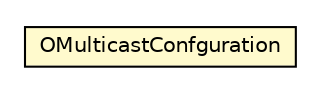 #!/usr/local/bin/dot
#
# Class diagram 
# Generated by UMLGraph version R5_6-24-gf6e263 (http://www.umlgraph.org/)
#

digraph G {
	edge [fontname="Helvetica",fontsize=10,labelfontname="Helvetica",labelfontsize=10];
	node [fontname="Helvetica",fontsize=10,shape=plaintext];
	nodesep=0.25;
	ranksep=0.5;
	// com.orientechnologies.orient.core.db.config.OMulticastConfguration
	c4819527 [label=<<table title="com.orientechnologies.orient.core.db.config.OMulticastConfguration" border="0" cellborder="1" cellspacing="0" cellpadding="2" port="p" bgcolor="lemonChiffon" href="./OMulticastConfguration.html">
		<tr><td><table border="0" cellspacing="0" cellpadding="1">
<tr><td align="center" balign="center"> OMulticastConfguration </td></tr>
		</table></td></tr>
		</table>>, URL="./OMulticastConfguration.html", fontname="Helvetica", fontcolor="black", fontsize=10.0];
}

